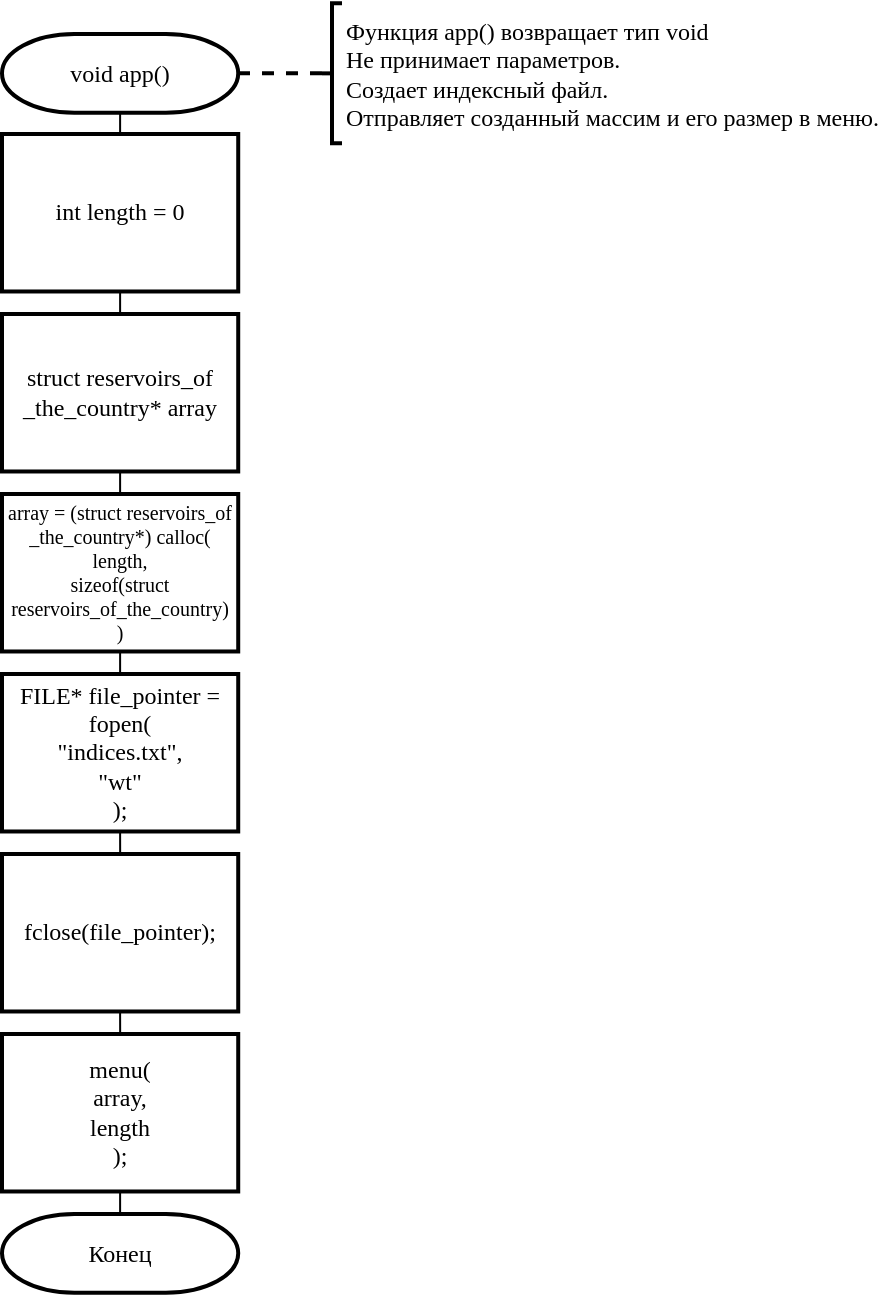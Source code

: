 <mxfile version="13.0.3" type="device"><diagram id="H8Phzoc2UuXTbO_8Nt6a" name="Page-1"><mxGraphModel dx="723" dy="433" grid="1" gridSize="10" guides="1" tooltips="1" connect="1" arrows="1" fold="1" page="1" pageScale="1" pageWidth="827" pageHeight="1169" math="0" shadow="0"><root><mxCell id="0"/><mxCell id="1" parent="0"/><mxCell id="S6xRz5FIJ_83J-fI8q49-11" style="edgeStyle=orthogonalEdgeStyle;rounded=0;orthogonalLoop=1;jettySize=auto;html=1;exitX=0.5;exitY=1;exitDx=0;exitDy=0;exitPerimeter=0;entryX=0.5;entryY=0;entryDx=0;entryDy=0;fontFamily=Times New Roman;fontSize=12;endArrow=none;endFill=0;" parent="1" source="S6xRz5FIJ_83J-fI8q49-1" target="S6xRz5FIJ_83J-fI8q49-2" edge="1"><mxGeometry relative="1" as="geometry"/></mxCell><mxCell id="S6xRz5FIJ_83J-fI8q49-1" value="void app()" style="strokeWidth=2;html=1;shape=mxgraph.flowchart.terminator;whiteSpace=wrap;fontFamily=Times New Roman;" parent="1" vertex="1"><mxGeometry x="130" y="50" width="118.11" height="39.37" as="geometry"/></mxCell><mxCell id="S6xRz5FIJ_83J-fI8q49-12" style="edgeStyle=orthogonalEdgeStyle;rounded=0;orthogonalLoop=1;jettySize=auto;html=1;exitX=0.5;exitY=1;exitDx=0;exitDy=0;entryX=0.5;entryY=0;entryDx=0;entryDy=0;endArrow=none;endFill=0;fontFamily=Times New Roman;fontSize=12;" parent="1" source="S6xRz5FIJ_83J-fI8q49-2" target="S6xRz5FIJ_83J-fI8q49-3" edge="1"><mxGeometry relative="1" as="geometry"/></mxCell><mxCell id="S6xRz5FIJ_83J-fI8q49-2" value="int length = 0" style="rounded=0;whiteSpace=wrap;html=1;absoluteArcSize=1;arcSize=14;strokeWidth=2;fontFamily=Times New Roman;" parent="1" vertex="1"><mxGeometry x="130" y="100" width="118.11" height="78.74" as="geometry"/></mxCell><mxCell id="S6xRz5FIJ_83J-fI8q49-13" style="edgeStyle=orthogonalEdgeStyle;rounded=0;orthogonalLoop=1;jettySize=auto;html=1;exitX=0.5;exitY=1;exitDx=0;exitDy=0;entryX=0.5;entryY=0;entryDx=0;entryDy=0;endArrow=none;endFill=0;fontFamily=Times New Roman;fontSize=12;" parent="1" source="S6xRz5FIJ_83J-fI8q49-3" target="S6xRz5FIJ_83J-fI8q49-4" edge="1"><mxGeometry relative="1" as="geometry"/></mxCell><mxCell id="S6xRz5FIJ_83J-fI8q49-3" value="struct reservoirs_of&lt;br&gt;_the_country* array" style="rounded=0;whiteSpace=wrap;html=1;absoluteArcSize=1;arcSize=14;strokeWidth=2;fontFamily=Times New Roman;" parent="1" vertex="1"><mxGeometry x="130" y="190" width="118.11" height="78.74" as="geometry"/></mxCell><mxCell id="S6xRz5FIJ_83J-fI8q49-14" style="edgeStyle=orthogonalEdgeStyle;rounded=0;orthogonalLoop=1;jettySize=auto;html=1;exitX=0.5;exitY=1;exitDx=0;exitDy=0;entryX=0.5;entryY=0;entryDx=0;entryDy=0;endArrow=none;endFill=0;fontFamily=Times New Roman;fontSize=12;" parent="1" source="S6xRz5FIJ_83J-fI8q49-4" target="S6xRz5FIJ_83J-fI8q49-5" edge="1"><mxGeometry relative="1" as="geometry"/></mxCell><mxCell id="S6xRz5FIJ_83J-fI8q49-4" value="array = (struct reservoirs_of&lt;br&gt;_the_country*) calloc(&lt;br&gt;length,&lt;br&gt;sizeof(struct reservoirs_of_the_country)&lt;br&gt;)" style="rounded=0;whiteSpace=wrap;html=1;absoluteArcSize=1;arcSize=14;strokeWidth=2;fontFamily=Times New Roman;fontSize=10;" parent="1" vertex="1"><mxGeometry x="130" y="280" width="118.11" height="78.74" as="geometry"/></mxCell><mxCell id="S6xRz5FIJ_83J-fI8q49-15" style="edgeStyle=orthogonalEdgeStyle;rounded=0;orthogonalLoop=1;jettySize=auto;html=1;exitX=0.5;exitY=1;exitDx=0;exitDy=0;endArrow=none;endFill=0;fontFamily=Times New Roman;fontSize=12;" parent="1" source="S6xRz5FIJ_83J-fI8q49-5" target="S6xRz5FIJ_83J-fI8q49-6" edge="1"><mxGeometry relative="1" as="geometry"/></mxCell><mxCell id="S6xRz5FIJ_83J-fI8q49-5" value="FILE* file_pointer = fopen(&lt;br&gt;&quot;indices.txt&quot;,&lt;br&gt;&quot;wt&quot;&lt;br&gt;);" style="rounded=0;whiteSpace=wrap;html=1;absoluteArcSize=1;arcSize=14;strokeWidth=2;fontFamily=Times New Roman;fontSize=12;" parent="1" vertex="1"><mxGeometry x="130" y="370" width="118.11" height="78.74" as="geometry"/></mxCell><mxCell id="S6xRz5FIJ_83J-fI8q49-16" style="edgeStyle=orthogonalEdgeStyle;rounded=0;orthogonalLoop=1;jettySize=auto;html=1;exitX=0.5;exitY=1;exitDx=0;exitDy=0;endArrow=none;endFill=0;fontFamily=Times New Roman;fontSize=12;" parent="1" source="S6xRz5FIJ_83J-fI8q49-6" target="S6xRz5FIJ_83J-fI8q49-7" edge="1"><mxGeometry relative="1" as="geometry"/></mxCell><mxCell id="S6xRz5FIJ_83J-fI8q49-6" value="fclose(file_pointer);" style="rounded=0;whiteSpace=wrap;html=1;absoluteArcSize=1;arcSize=14;strokeWidth=2;fontFamily=Times New Roman;fontSize=12;" parent="1" vertex="1"><mxGeometry x="130" y="460" width="118.11" height="78.74" as="geometry"/></mxCell><mxCell id="S6xRz5FIJ_83J-fI8q49-17" style="edgeStyle=orthogonalEdgeStyle;rounded=0;orthogonalLoop=1;jettySize=auto;html=1;exitX=0.5;exitY=1;exitDx=0;exitDy=0;entryX=0.5;entryY=0;entryDx=0;entryDy=0;entryPerimeter=0;endArrow=none;endFill=0;fontFamily=Times New Roman;fontSize=12;" parent="1" source="S6xRz5FIJ_83J-fI8q49-7" target="S6xRz5FIJ_83J-fI8q49-8" edge="1"><mxGeometry relative="1" as="geometry"/></mxCell><mxCell id="S6xRz5FIJ_83J-fI8q49-7" value="menu(&lt;br&gt;array,&lt;br&gt;length&lt;br&gt;);" style="rounded=0;whiteSpace=wrap;html=1;absoluteArcSize=1;arcSize=14;strokeWidth=2;fontFamily=Times New Roman;fontSize=12;" parent="1" vertex="1"><mxGeometry x="130" y="550" width="118.11" height="78.74" as="geometry"/></mxCell><mxCell id="S6xRz5FIJ_83J-fI8q49-8" value="Конец" style="strokeWidth=2;html=1;shape=mxgraph.flowchart.terminator;whiteSpace=wrap;fontFamily=Times New Roman;" parent="1" vertex="1"><mxGeometry x="130" y="640" width="118.11" height="39.37" as="geometry"/></mxCell><mxCell id="S6xRz5FIJ_83J-fI8q49-19" style="edgeStyle=orthogonalEdgeStyle;rounded=0;orthogonalLoop=1;jettySize=auto;html=1;exitX=0;exitY=0.5;exitDx=0;exitDy=0;exitPerimeter=0;entryX=1;entryY=0.5;entryDx=0;entryDy=0;entryPerimeter=0;endArrow=none;endFill=0;fontFamily=Times New Roman;fontSize=12;dashed=1;strokeWidth=2;" parent="1" source="S6xRz5FIJ_83J-fI8q49-18" target="S6xRz5FIJ_83J-fI8q49-1" edge="1"><mxGeometry relative="1" as="geometry"/></mxCell><mxCell id="S6xRz5FIJ_83J-fI8q49-18" value="Функция app() возвращает тип void&lt;br&gt;Не принимает параметров.&lt;br&gt;Создает индексный файл.&lt;br&gt;Отправляет созданный массим и его размер в меню." style="strokeWidth=2;html=1;shape=mxgraph.flowchart.annotation_2;align=left;labelPosition=right;pointerEvents=1;rounded=0;fontFamily=Times New Roman;fontSize=12;" parent="1" vertex="1"><mxGeometry x="290" y="34.68" width="10" height="70" as="geometry"/></mxCell></root></mxGraphModel></diagram></mxfile>